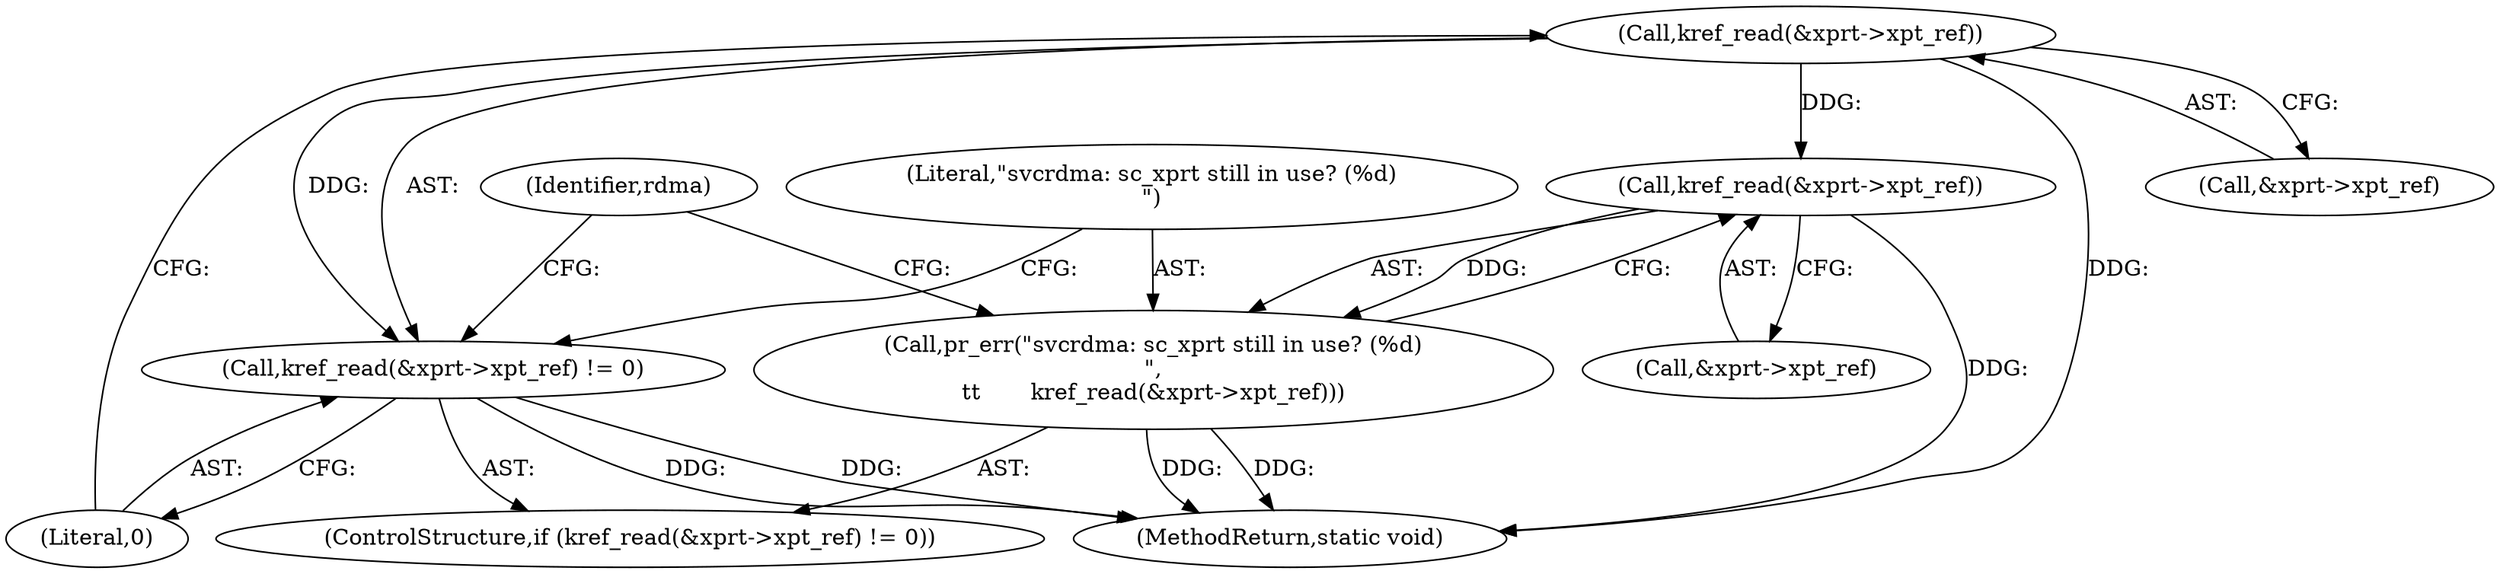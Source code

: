 digraph "0_linux_c70422f760c120480fee4de6c38804c72aa26bc1_41@API" {
"1000137" [label="(Call,kref_read(&xprt->xpt_ref))"];
"1000136" [label="(Call,kref_read(&xprt->xpt_ref) != 0)"];
"1000145" [label="(Call,kref_read(&xprt->xpt_ref))"];
"1000143" [label="(Call,pr_err(\"svcrdma: sc_xprt still in use? (%d)\n\",\n\t\t       kref_read(&xprt->xpt_ref)))"];
"1000146" [label="(Call,&xprt->xpt_ref)"];
"1000155" [label="(Identifier,rdma)"];
"1000277" [label="(MethodReturn,static void)"];
"1000145" [label="(Call,kref_read(&xprt->xpt_ref))"];
"1000142" [label="(Literal,0)"];
"1000143" [label="(Call,pr_err(\"svcrdma: sc_xprt still in use? (%d)\n\",\n\t\t       kref_read(&xprt->xpt_ref)))"];
"1000136" [label="(Call,kref_read(&xprt->xpt_ref) != 0)"];
"1000138" [label="(Call,&xprt->xpt_ref)"];
"1000135" [label="(ControlStructure,if (kref_read(&xprt->xpt_ref) != 0))"];
"1000137" [label="(Call,kref_read(&xprt->xpt_ref))"];
"1000144" [label="(Literal,\"svcrdma: sc_xprt still in use? (%d)\n\")"];
"1000137" -> "1000136"  [label="AST: "];
"1000137" -> "1000138"  [label="CFG: "];
"1000138" -> "1000137"  [label="AST: "];
"1000142" -> "1000137"  [label="CFG: "];
"1000137" -> "1000277"  [label="DDG: "];
"1000137" -> "1000136"  [label="DDG: "];
"1000137" -> "1000145"  [label="DDG: "];
"1000136" -> "1000135"  [label="AST: "];
"1000136" -> "1000142"  [label="CFG: "];
"1000142" -> "1000136"  [label="AST: "];
"1000144" -> "1000136"  [label="CFG: "];
"1000155" -> "1000136"  [label="CFG: "];
"1000136" -> "1000277"  [label="DDG: "];
"1000136" -> "1000277"  [label="DDG: "];
"1000145" -> "1000143"  [label="AST: "];
"1000145" -> "1000146"  [label="CFG: "];
"1000146" -> "1000145"  [label="AST: "];
"1000143" -> "1000145"  [label="CFG: "];
"1000145" -> "1000277"  [label="DDG: "];
"1000145" -> "1000143"  [label="DDG: "];
"1000143" -> "1000135"  [label="AST: "];
"1000144" -> "1000143"  [label="AST: "];
"1000155" -> "1000143"  [label="CFG: "];
"1000143" -> "1000277"  [label="DDG: "];
"1000143" -> "1000277"  [label="DDG: "];
}
